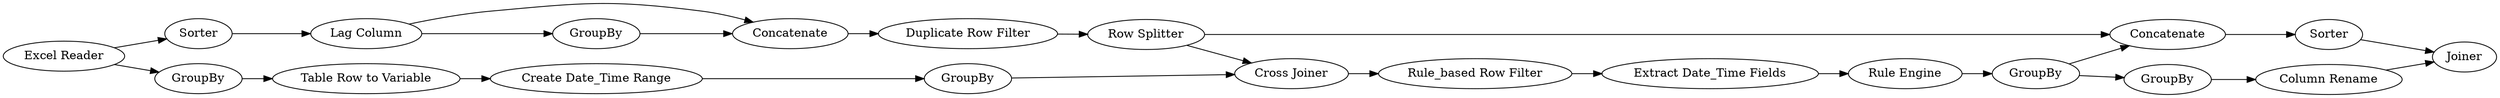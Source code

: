 digraph {
	2 [label="Excel Reader"]
	7 [label="Lag Column"]
	8 [label=GroupBy]
	9 [label=Concatenate]
	10 [label="Duplicate Row Filter"]
	12 [label=Sorter]
	18 [label=GroupBy]
	462 [label="Rule_based Row Filter"]
	1031 [label="Create Date_Time Range"]
	1033 [label=GroupBy]
	1034 [label="Table Row to Variable"]
	1035 [label="Cross Joiner"]
	1037 [label="Extract Date_Time Fields"]
	1038 [label=GroupBy]
	1039 [label="Rule Engine"]
	1041 [label=GroupBy]
	1042 [label=Joiner]
	1043 [label="Column Rename"]
	1050 [label="Row Splitter"]
	1051 [label=Concatenate]
	1052 [label=Sorter]
	2 -> 12
	2 -> 18
	7 -> 9
	7 -> 8
	8 -> 9
	9 -> 10
	10 -> 1050
	12 -> 7
	18 -> 1034
	462 -> 1037
	1031 -> 1033
	1033 -> 1035
	1034 -> 1031
	1035 -> 462
	1037 -> 1039
	1038 -> 1041
	1038 -> 1051
	1039 -> 1038
	1041 -> 1043
	1043 -> 1042
	1050 -> 1035
	1050 -> 1051
	1051 -> 1052
	1052 -> 1042
	rankdir=LR
}
